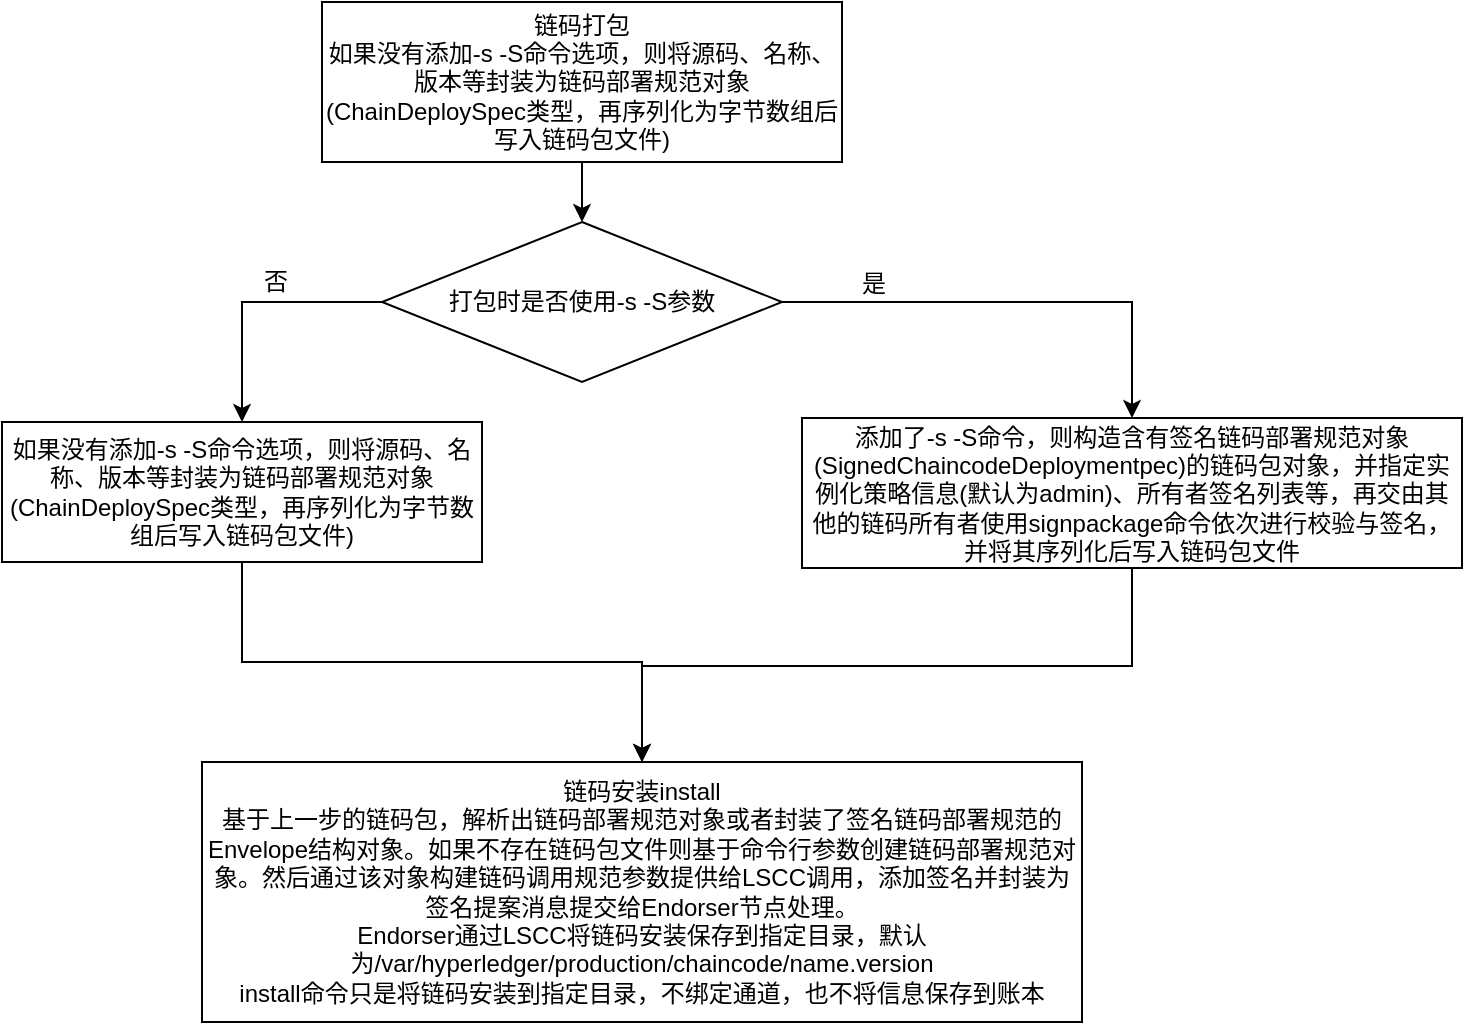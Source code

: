 <mxfile pages="1" version="11.1.5" type="github"><diagram id="IGsZXXoyOIn1-eafxNVY" name="Page-1"><mxGraphModel dx="946" dy="585" grid="1" gridSize="10" guides="1" tooltips="1" connect="1" arrows="1" fold="1" page="1" pageScale="1" pageWidth="2339" pageHeight="3300" math="0" shadow="0"><root><mxCell id="0"/><mxCell id="1" parent="0"/><mxCell id="yjeZOYh9GwHA4tBMdVOx-3" value="" style="edgeStyle=elbowEdgeStyle;rounded=0;orthogonalLoop=1;jettySize=auto;elbow=vertical;html=1;" edge="1" parent="1" source="yjeZOYh9GwHA4tBMdVOx-1" target="yjeZOYh9GwHA4tBMdVOx-2"><mxGeometry relative="1" as="geometry"/></mxCell><mxCell id="yjeZOYh9GwHA4tBMdVOx-1" value="链码打包&lt;br&gt;如果没有添加-s -S命令选项，则将源码、名称、版本等封装为链码部署规范对象(ChainDeploySpec类型，再序列化为字节数组后写入链码包文件)" style="rounded=0;whiteSpace=wrap;html=1;" vertex="1" parent="1"><mxGeometry x="330" y="50" width="260" height="80" as="geometry"/></mxCell><mxCell id="yjeZOYh9GwHA4tBMdVOx-5" style="edgeStyle=elbowEdgeStyle;rounded=0;orthogonalLoop=1;jettySize=auto;elbow=vertical;html=1;exitX=0;exitY=0.5;exitDx=0;exitDy=0;entryX=0.5;entryY=0;entryDx=0;entryDy=0;" edge="1" parent="1" source="yjeZOYh9GwHA4tBMdVOx-2" target="yjeZOYh9GwHA4tBMdVOx-4"><mxGeometry relative="1" as="geometry"><Array as="points"><mxPoint x="310" y="200"/></Array></mxGeometry></mxCell><mxCell id="yjeZOYh9GwHA4tBMdVOx-7" style="edgeStyle=elbowEdgeStyle;rounded=0;orthogonalLoop=1;jettySize=auto;elbow=vertical;html=1;exitX=1;exitY=0.5;exitDx=0;exitDy=0;entryX=0.5;entryY=0;entryDx=0;entryDy=0;" edge="1" parent="1" source="yjeZOYh9GwHA4tBMdVOx-2" target="yjeZOYh9GwHA4tBMdVOx-6"><mxGeometry relative="1" as="geometry"><Array as="points"><mxPoint x="590" y="200"/></Array></mxGeometry></mxCell><mxCell id="yjeZOYh9GwHA4tBMdVOx-2" value="打包时是否使用-s -S参数" style="rhombus;whiteSpace=wrap;html=1;" vertex="1" parent="1"><mxGeometry x="360" y="160" width="200" height="80" as="geometry"/></mxCell><mxCell id="yjeZOYh9GwHA4tBMdVOx-11" style="edgeStyle=elbowEdgeStyle;rounded=0;orthogonalLoop=1;jettySize=auto;elbow=vertical;html=1;exitX=0.5;exitY=1;exitDx=0;exitDy=0;" edge="1" parent="1" source="yjeZOYh9GwHA4tBMdVOx-4" target="yjeZOYh9GwHA4tBMdVOx-10"><mxGeometry relative="1" as="geometry"/></mxCell><mxCell id="yjeZOYh9GwHA4tBMdVOx-4" value="&lt;span style=&quot;white-space: normal&quot;&gt;如果没有添加-s -S命令选项，则将源码、名称、版本等封装为链码部署规范对象(ChainDeploySpec类型，再序列化为字节数组后写入链码包文件)&lt;/span&gt;" style="rounded=0;whiteSpace=wrap;html=1;" vertex="1" parent="1"><mxGeometry x="170" y="260" width="240" height="70" as="geometry"/></mxCell><mxCell id="yjeZOYh9GwHA4tBMdVOx-12" style="edgeStyle=elbowEdgeStyle;rounded=0;orthogonalLoop=1;jettySize=auto;elbow=vertical;html=1;exitX=0.5;exitY=1;exitDx=0;exitDy=0;" edge="1" parent="1" source="yjeZOYh9GwHA4tBMdVOx-6"><mxGeometry relative="1" as="geometry"><mxPoint x="490" y="430" as="targetPoint"/><Array as="points"><mxPoint x="540" y="382"/></Array></mxGeometry></mxCell><mxCell id="yjeZOYh9GwHA4tBMdVOx-6" value="添加了-s -S命令，则构造含有签名链码部署规范对象(SignedChaincodeDeploymentpec)的链码包对象，并指定实例化策略信息(默认为admin)、所有者签名列表等，再交由其他的链码所有者使用signpackage命令依次进行校验与签名，并将其序列化后写入链码包文件" style="rounded=0;whiteSpace=wrap;html=1;" vertex="1" parent="1"><mxGeometry x="570" y="258" width="330" height="75" as="geometry"/></mxCell><mxCell id="yjeZOYh9GwHA4tBMdVOx-8" value="否" style="text;html=1;resizable=0;points=[];autosize=1;align=left;verticalAlign=top;spacingTop=-4;" vertex="1" parent="1"><mxGeometry x="299" y="180" width="30" height="20" as="geometry"/></mxCell><mxCell id="yjeZOYh9GwHA4tBMdVOx-9" value="是" style="text;html=1;resizable=0;points=[];autosize=1;align=left;verticalAlign=top;spacingTop=-4;" vertex="1" parent="1"><mxGeometry x="598" y="181" width="30" height="20" as="geometry"/></mxCell><mxCell id="yjeZOYh9GwHA4tBMdVOx-10" value="链码安装install&lt;br&gt;基于上一步的链码包，解析出链码部署规范对象或者封装了签名链码部署规范的Envelope结构对象。如果不存在链码包文件则基于命令行参数创建链码部署规范对象。然后通过该对象构建链码调用规范参数提供给LSCC调用，添加签名并封装为签名提案消息提交给Endorser节点处理。&lt;br&gt;Endorser通过LSCC将链码安装保存到指定目录，默认为/var/hyperledger/production/chaincode/name.version&lt;br&gt;install命令只是将链码安装到指定目录，不绑定通道，也不将信息保存到账本" style="rounded=0;whiteSpace=wrap;html=1;" vertex="1" parent="1"><mxGeometry x="270" y="430" width="440" height="130" as="geometry"/></mxCell></root></mxGraphModel></diagram></mxfile>